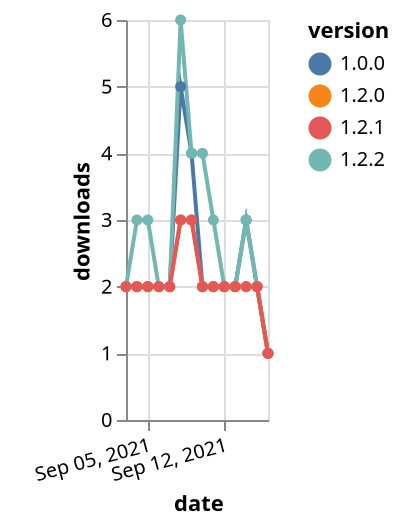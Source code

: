 {"$schema": "https://vega.github.io/schema/vega-lite/v5.json", "description": "A simple bar chart with embedded data.", "data": {"values": [{"date": "2021-09-03", "total": 3047, "delta": 2, "version": "1.0.0"}, {"date": "2021-09-04", "total": 3049, "delta": 2, "version": "1.0.0"}, {"date": "2021-09-05", "total": 3051, "delta": 2, "version": "1.0.0"}, {"date": "2021-09-06", "total": 3053, "delta": 2, "version": "1.0.0"}, {"date": "2021-09-07", "total": 3055, "delta": 2, "version": "1.0.0"}, {"date": "2021-09-08", "total": 3060, "delta": 5, "version": "1.0.0"}, {"date": "2021-09-09", "total": 3064, "delta": 4, "version": "1.0.0"}, {"date": "2021-09-10", "total": 3066, "delta": 2, "version": "1.0.0"}, {"date": "2021-09-11", "total": 3068, "delta": 2, "version": "1.0.0"}, {"date": "2021-09-12", "total": 3070, "delta": 2, "version": "1.0.0"}, {"date": "2021-09-13", "total": 3072, "delta": 2, "version": "1.0.0"}, {"date": "2021-09-14", "total": 3075, "delta": 3, "version": "1.0.0"}, {"date": "2021-09-15", "total": 3077, "delta": 2, "version": "1.0.0"}, {"date": "2021-09-16", "total": 3078, "delta": 1, "version": "1.0.0"}, {"date": "2021-09-03", "total": 830, "delta": 2, "version": "1.2.2"}, {"date": "2021-09-04", "total": 833, "delta": 3, "version": "1.2.2"}, {"date": "2021-09-05", "total": 836, "delta": 3, "version": "1.2.2"}, {"date": "2021-09-06", "total": 838, "delta": 2, "version": "1.2.2"}, {"date": "2021-09-07", "total": 840, "delta": 2, "version": "1.2.2"}, {"date": "2021-09-08", "total": 846, "delta": 6, "version": "1.2.2"}, {"date": "2021-09-09", "total": 850, "delta": 4, "version": "1.2.2"}, {"date": "2021-09-10", "total": 854, "delta": 4, "version": "1.2.2"}, {"date": "2021-09-11", "total": 857, "delta": 3, "version": "1.2.2"}, {"date": "2021-09-12", "total": 859, "delta": 2, "version": "1.2.2"}, {"date": "2021-09-13", "total": 861, "delta": 2, "version": "1.2.2"}, {"date": "2021-09-14", "total": 864, "delta": 3, "version": "1.2.2"}, {"date": "2021-09-15", "total": 866, "delta": 2, "version": "1.2.2"}, {"date": "2021-09-16", "total": 867, "delta": 1, "version": "1.2.2"}, {"date": "2021-09-03", "total": 1210, "delta": 2, "version": "1.2.0"}, {"date": "2021-09-04", "total": 1212, "delta": 2, "version": "1.2.0"}, {"date": "2021-09-05", "total": 1214, "delta": 2, "version": "1.2.0"}, {"date": "2021-09-06", "total": 1216, "delta": 2, "version": "1.2.0"}, {"date": "2021-09-07", "total": 1218, "delta": 2, "version": "1.2.0"}, {"date": "2021-09-08", "total": 1221, "delta": 3, "version": "1.2.0"}, {"date": "2021-09-09", "total": 1224, "delta": 3, "version": "1.2.0"}, {"date": "2021-09-10", "total": 1226, "delta": 2, "version": "1.2.0"}, {"date": "2021-09-11", "total": 1228, "delta": 2, "version": "1.2.0"}, {"date": "2021-09-12", "total": 1230, "delta": 2, "version": "1.2.0"}, {"date": "2021-09-13", "total": 1232, "delta": 2, "version": "1.2.0"}, {"date": "2021-09-14", "total": 1234, "delta": 2, "version": "1.2.0"}, {"date": "2021-09-15", "total": 1236, "delta": 2, "version": "1.2.0"}, {"date": "2021-09-16", "total": 1237, "delta": 1, "version": "1.2.0"}, {"date": "2021-09-03", "total": 1252, "delta": 2, "version": "1.2.1"}, {"date": "2021-09-04", "total": 1254, "delta": 2, "version": "1.2.1"}, {"date": "2021-09-05", "total": 1256, "delta": 2, "version": "1.2.1"}, {"date": "2021-09-06", "total": 1258, "delta": 2, "version": "1.2.1"}, {"date": "2021-09-07", "total": 1260, "delta": 2, "version": "1.2.1"}, {"date": "2021-09-08", "total": 1263, "delta": 3, "version": "1.2.1"}, {"date": "2021-09-09", "total": 1266, "delta": 3, "version": "1.2.1"}, {"date": "2021-09-10", "total": 1268, "delta": 2, "version": "1.2.1"}, {"date": "2021-09-11", "total": 1270, "delta": 2, "version": "1.2.1"}, {"date": "2021-09-12", "total": 1272, "delta": 2, "version": "1.2.1"}, {"date": "2021-09-13", "total": 1274, "delta": 2, "version": "1.2.1"}, {"date": "2021-09-14", "total": 1276, "delta": 2, "version": "1.2.1"}, {"date": "2021-09-15", "total": 1278, "delta": 2, "version": "1.2.1"}, {"date": "2021-09-16", "total": 1279, "delta": 1, "version": "1.2.1"}]}, "width": "container", "mark": {"type": "line", "point": {"filled": true}}, "encoding": {"x": {"field": "date", "type": "temporal", "timeUnit": "yearmonthdate", "title": "date", "axis": {"labelAngle": -15}}, "y": {"field": "delta", "type": "quantitative", "title": "downloads"}, "color": {"field": "version", "type": "nominal"}, "tooltip": {"field": "delta"}}}